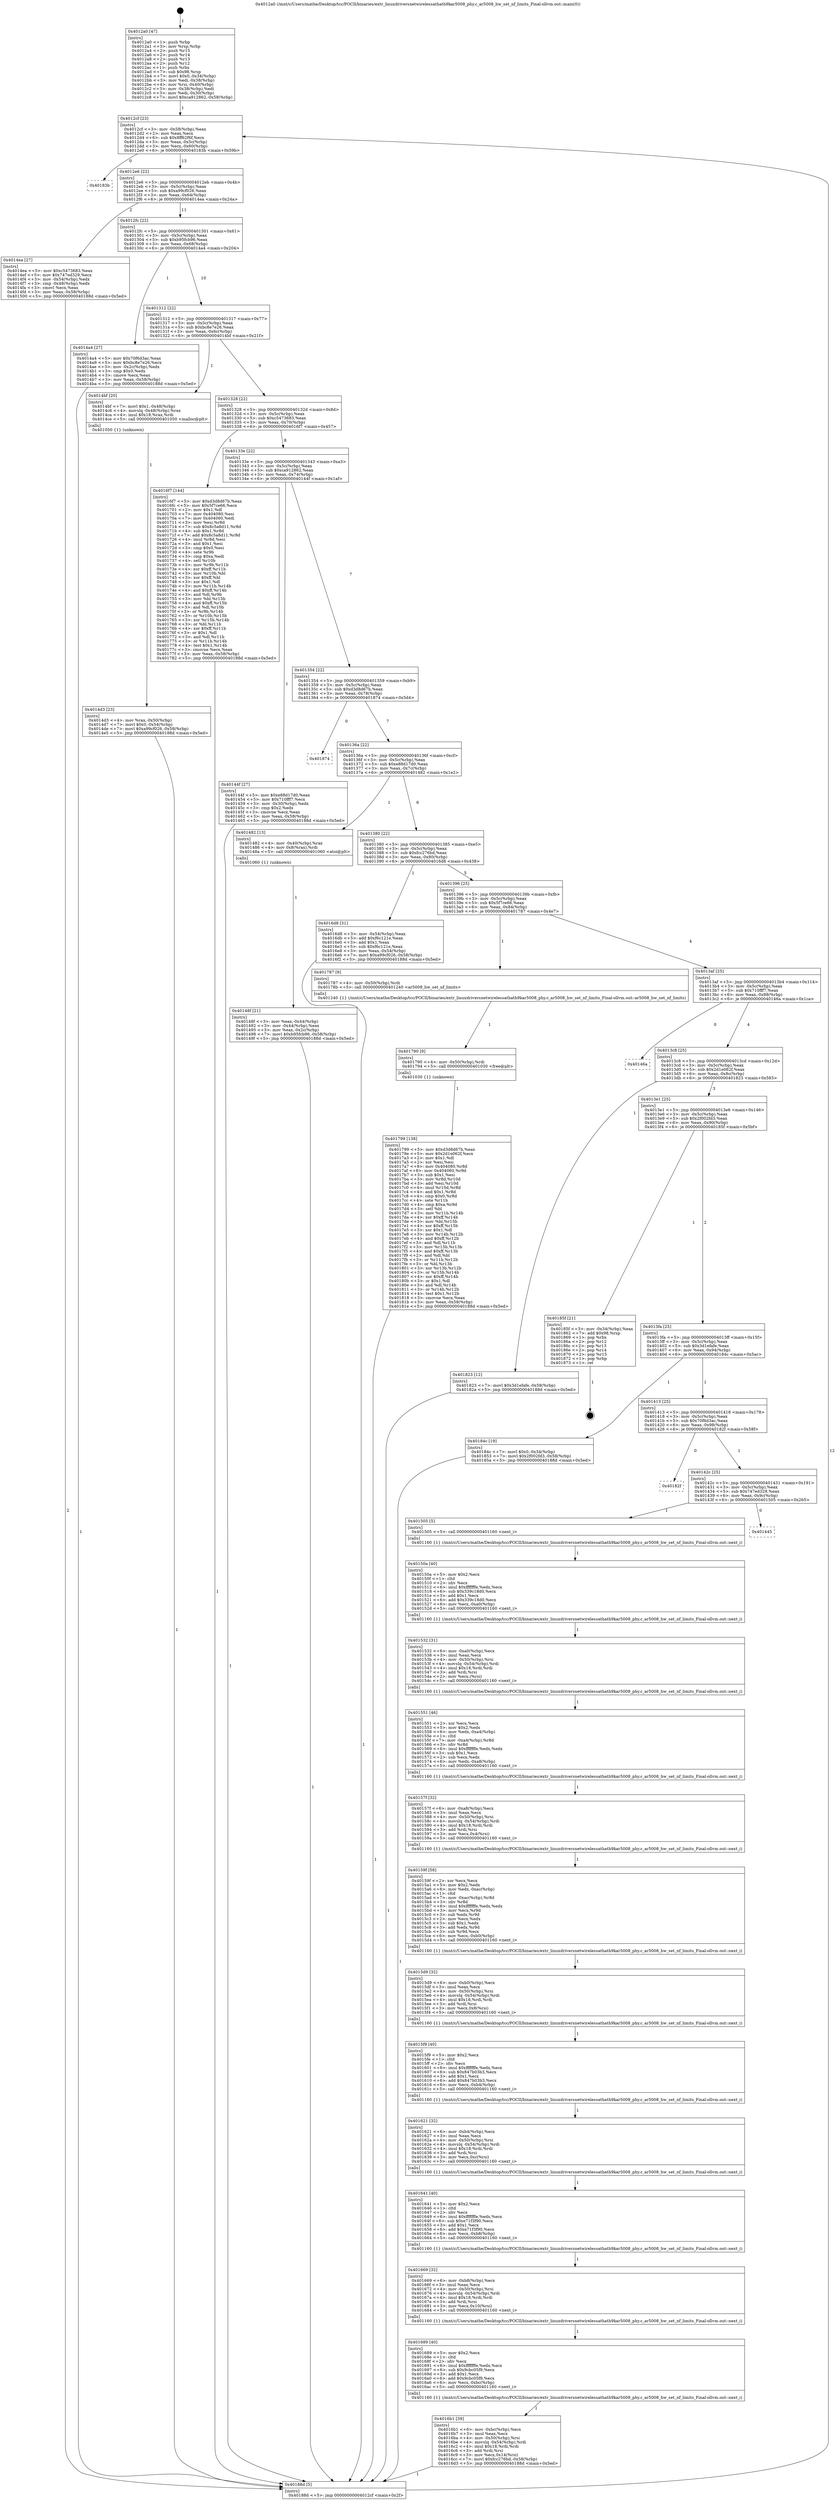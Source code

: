 digraph "0x4012a0" {
  label = "0x4012a0 (/mnt/c/Users/mathe/Desktop/tcc/POCII/binaries/extr_linuxdriversnetwirelessathath9kar5008_phy.c_ar5008_hw_set_nf_limits_Final-ollvm.out::main(0))"
  labelloc = "t"
  node[shape=record]

  Entry [label="",width=0.3,height=0.3,shape=circle,fillcolor=black,style=filled]
  "0x4012cf" [label="{
     0x4012cf [23]\l
     | [instrs]\l
     &nbsp;&nbsp;0x4012cf \<+3\>: mov -0x58(%rbp),%eax\l
     &nbsp;&nbsp;0x4012d2 \<+2\>: mov %eax,%ecx\l
     &nbsp;&nbsp;0x4012d4 \<+6\>: sub $0x8ff62f6f,%ecx\l
     &nbsp;&nbsp;0x4012da \<+3\>: mov %eax,-0x5c(%rbp)\l
     &nbsp;&nbsp;0x4012dd \<+3\>: mov %ecx,-0x60(%rbp)\l
     &nbsp;&nbsp;0x4012e0 \<+6\>: je 000000000040183b \<main+0x59b\>\l
  }"]
  "0x40183b" [label="{
     0x40183b\l
  }", style=dashed]
  "0x4012e6" [label="{
     0x4012e6 [22]\l
     | [instrs]\l
     &nbsp;&nbsp;0x4012e6 \<+5\>: jmp 00000000004012eb \<main+0x4b\>\l
     &nbsp;&nbsp;0x4012eb \<+3\>: mov -0x5c(%rbp),%eax\l
     &nbsp;&nbsp;0x4012ee \<+5\>: sub $0xa99cf026,%eax\l
     &nbsp;&nbsp;0x4012f3 \<+3\>: mov %eax,-0x64(%rbp)\l
     &nbsp;&nbsp;0x4012f6 \<+6\>: je 00000000004014ea \<main+0x24a\>\l
  }"]
  Exit [label="",width=0.3,height=0.3,shape=circle,fillcolor=black,style=filled,peripheries=2]
  "0x4014ea" [label="{
     0x4014ea [27]\l
     | [instrs]\l
     &nbsp;&nbsp;0x4014ea \<+5\>: mov $0xc5473683,%eax\l
     &nbsp;&nbsp;0x4014ef \<+5\>: mov $0x747ed329,%ecx\l
     &nbsp;&nbsp;0x4014f4 \<+3\>: mov -0x54(%rbp),%edx\l
     &nbsp;&nbsp;0x4014f7 \<+3\>: cmp -0x48(%rbp),%edx\l
     &nbsp;&nbsp;0x4014fa \<+3\>: cmovl %ecx,%eax\l
     &nbsp;&nbsp;0x4014fd \<+3\>: mov %eax,-0x58(%rbp)\l
     &nbsp;&nbsp;0x401500 \<+5\>: jmp 000000000040188d \<main+0x5ed\>\l
  }"]
  "0x4012fc" [label="{
     0x4012fc [22]\l
     | [instrs]\l
     &nbsp;&nbsp;0x4012fc \<+5\>: jmp 0000000000401301 \<main+0x61\>\l
     &nbsp;&nbsp;0x401301 \<+3\>: mov -0x5c(%rbp),%eax\l
     &nbsp;&nbsp;0x401304 \<+5\>: sub $0xb95fcb96,%eax\l
     &nbsp;&nbsp;0x401309 \<+3\>: mov %eax,-0x68(%rbp)\l
     &nbsp;&nbsp;0x40130c \<+6\>: je 00000000004014a4 \<main+0x204\>\l
  }"]
  "0x401799" [label="{
     0x401799 [138]\l
     | [instrs]\l
     &nbsp;&nbsp;0x401799 \<+5\>: mov $0xd3d8d67b,%eax\l
     &nbsp;&nbsp;0x40179e \<+5\>: mov $0x2d1e062f,%ecx\l
     &nbsp;&nbsp;0x4017a3 \<+2\>: mov $0x1,%dl\l
     &nbsp;&nbsp;0x4017a5 \<+2\>: xor %esi,%esi\l
     &nbsp;&nbsp;0x4017a7 \<+8\>: mov 0x404080,%r8d\l
     &nbsp;&nbsp;0x4017af \<+8\>: mov 0x404060,%r9d\l
     &nbsp;&nbsp;0x4017b7 \<+3\>: sub $0x1,%esi\l
     &nbsp;&nbsp;0x4017ba \<+3\>: mov %r8d,%r10d\l
     &nbsp;&nbsp;0x4017bd \<+3\>: add %esi,%r10d\l
     &nbsp;&nbsp;0x4017c0 \<+4\>: imul %r10d,%r8d\l
     &nbsp;&nbsp;0x4017c4 \<+4\>: and $0x1,%r8d\l
     &nbsp;&nbsp;0x4017c8 \<+4\>: cmp $0x0,%r8d\l
     &nbsp;&nbsp;0x4017cc \<+4\>: sete %r11b\l
     &nbsp;&nbsp;0x4017d0 \<+4\>: cmp $0xa,%r9d\l
     &nbsp;&nbsp;0x4017d4 \<+3\>: setl %bl\l
     &nbsp;&nbsp;0x4017d7 \<+3\>: mov %r11b,%r14b\l
     &nbsp;&nbsp;0x4017da \<+4\>: xor $0xff,%r14b\l
     &nbsp;&nbsp;0x4017de \<+3\>: mov %bl,%r15b\l
     &nbsp;&nbsp;0x4017e1 \<+4\>: xor $0xff,%r15b\l
     &nbsp;&nbsp;0x4017e5 \<+3\>: xor $0x1,%dl\l
     &nbsp;&nbsp;0x4017e8 \<+3\>: mov %r14b,%r12b\l
     &nbsp;&nbsp;0x4017eb \<+4\>: and $0xff,%r12b\l
     &nbsp;&nbsp;0x4017ef \<+3\>: and %dl,%r11b\l
     &nbsp;&nbsp;0x4017f2 \<+3\>: mov %r15b,%r13b\l
     &nbsp;&nbsp;0x4017f5 \<+4\>: and $0xff,%r13b\l
     &nbsp;&nbsp;0x4017f9 \<+2\>: and %dl,%bl\l
     &nbsp;&nbsp;0x4017fb \<+3\>: or %r11b,%r12b\l
     &nbsp;&nbsp;0x4017fe \<+3\>: or %bl,%r13b\l
     &nbsp;&nbsp;0x401801 \<+3\>: xor %r13b,%r12b\l
     &nbsp;&nbsp;0x401804 \<+3\>: or %r15b,%r14b\l
     &nbsp;&nbsp;0x401807 \<+4\>: xor $0xff,%r14b\l
     &nbsp;&nbsp;0x40180b \<+3\>: or $0x1,%dl\l
     &nbsp;&nbsp;0x40180e \<+3\>: and %dl,%r14b\l
     &nbsp;&nbsp;0x401811 \<+3\>: or %r14b,%r12b\l
     &nbsp;&nbsp;0x401814 \<+4\>: test $0x1,%r12b\l
     &nbsp;&nbsp;0x401818 \<+3\>: cmovne %ecx,%eax\l
     &nbsp;&nbsp;0x40181b \<+3\>: mov %eax,-0x58(%rbp)\l
     &nbsp;&nbsp;0x40181e \<+5\>: jmp 000000000040188d \<main+0x5ed\>\l
  }"]
  "0x4014a4" [label="{
     0x4014a4 [27]\l
     | [instrs]\l
     &nbsp;&nbsp;0x4014a4 \<+5\>: mov $0x70f6d3ac,%eax\l
     &nbsp;&nbsp;0x4014a9 \<+5\>: mov $0xbc8e7e26,%ecx\l
     &nbsp;&nbsp;0x4014ae \<+3\>: mov -0x2c(%rbp),%edx\l
     &nbsp;&nbsp;0x4014b1 \<+3\>: cmp $0x0,%edx\l
     &nbsp;&nbsp;0x4014b4 \<+3\>: cmove %ecx,%eax\l
     &nbsp;&nbsp;0x4014b7 \<+3\>: mov %eax,-0x58(%rbp)\l
     &nbsp;&nbsp;0x4014ba \<+5\>: jmp 000000000040188d \<main+0x5ed\>\l
  }"]
  "0x401312" [label="{
     0x401312 [22]\l
     | [instrs]\l
     &nbsp;&nbsp;0x401312 \<+5\>: jmp 0000000000401317 \<main+0x77\>\l
     &nbsp;&nbsp;0x401317 \<+3\>: mov -0x5c(%rbp),%eax\l
     &nbsp;&nbsp;0x40131a \<+5\>: sub $0xbc8e7e26,%eax\l
     &nbsp;&nbsp;0x40131f \<+3\>: mov %eax,-0x6c(%rbp)\l
     &nbsp;&nbsp;0x401322 \<+6\>: je 00000000004014bf \<main+0x21f\>\l
  }"]
  "0x401790" [label="{
     0x401790 [9]\l
     | [instrs]\l
     &nbsp;&nbsp;0x401790 \<+4\>: mov -0x50(%rbp),%rdi\l
     &nbsp;&nbsp;0x401794 \<+5\>: call 0000000000401030 \<free@plt\>\l
     | [calls]\l
     &nbsp;&nbsp;0x401030 \{1\} (unknown)\l
  }"]
  "0x4014bf" [label="{
     0x4014bf [20]\l
     | [instrs]\l
     &nbsp;&nbsp;0x4014bf \<+7\>: movl $0x1,-0x48(%rbp)\l
     &nbsp;&nbsp;0x4014c6 \<+4\>: movslq -0x48(%rbp),%rax\l
     &nbsp;&nbsp;0x4014ca \<+4\>: imul $0x18,%rax,%rdi\l
     &nbsp;&nbsp;0x4014ce \<+5\>: call 0000000000401050 \<malloc@plt\>\l
     | [calls]\l
     &nbsp;&nbsp;0x401050 \{1\} (unknown)\l
  }"]
  "0x401328" [label="{
     0x401328 [22]\l
     | [instrs]\l
     &nbsp;&nbsp;0x401328 \<+5\>: jmp 000000000040132d \<main+0x8d\>\l
     &nbsp;&nbsp;0x40132d \<+3\>: mov -0x5c(%rbp),%eax\l
     &nbsp;&nbsp;0x401330 \<+5\>: sub $0xc5473683,%eax\l
     &nbsp;&nbsp;0x401335 \<+3\>: mov %eax,-0x70(%rbp)\l
     &nbsp;&nbsp;0x401338 \<+6\>: je 00000000004016f7 \<main+0x457\>\l
  }"]
  "0x4016b1" [label="{
     0x4016b1 [39]\l
     | [instrs]\l
     &nbsp;&nbsp;0x4016b1 \<+6\>: mov -0xbc(%rbp),%ecx\l
     &nbsp;&nbsp;0x4016b7 \<+3\>: imul %eax,%ecx\l
     &nbsp;&nbsp;0x4016ba \<+4\>: mov -0x50(%rbp),%rsi\l
     &nbsp;&nbsp;0x4016be \<+4\>: movslq -0x54(%rbp),%rdi\l
     &nbsp;&nbsp;0x4016c2 \<+4\>: imul $0x18,%rdi,%rdi\l
     &nbsp;&nbsp;0x4016c6 \<+3\>: add %rdi,%rsi\l
     &nbsp;&nbsp;0x4016c9 \<+3\>: mov %ecx,0x14(%rsi)\l
     &nbsp;&nbsp;0x4016cc \<+7\>: movl $0xfcc276bd,-0x58(%rbp)\l
     &nbsp;&nbsp;0x4016d3 \<+5\>: jmp 000000000040188d \<main+0x5ed\>\l
  }"]
  "0x4016f7" [label="{
     0x4016f7 [144]\l
     | [instrs]\l
     &nbsp;&nbsp;0x4016f7 \<+5\>: mov $0xd3d8d67b,%eax\l
     &nbsp;&nbsp;0x4016fc \<+5\>: mov $0x5f7ce66,%ecx\l
     &nbsp;&nbsp;0x401701 \<+2\>: mov $0x1,%dl\l
     &nbsp;&nbsp;0x401703 \<+7\>: mov 0x404080,%esi\l
     &nbsp;&nbsp;0x40170a \<+7\>: mov 0x404060,%edi\l
     &nbsp;&nbsp;0x401711 \<+3\>: mov %esi,%r8d\l
     &nbsp;&nbsp;0x401714 \<+7\>: sub $0x8c5a8d11,%r8d\l
     &nbsp;&nbsp;0x40171b \<+4\>: sub $0x1,%r8d\l
     &nbsp;&nbsp;0x40171f \<+7\>: add $0x8c5a8d11,%r8d\l
     &nbsp;&nbsp;0x401726 \<+4\>: imul %r8d,%esi\l
     &nbsp;&nbsp;0x40172a \<+3\>: and $0x1,%esi\l
     &nbsp;&nbsp;0x40172d \<+3\>: cmp $0x0,%esi\l
     &nbsp;&nbsp;0x401730 \<+4\>: sete %r9b\l
     &nbsp;&nbsp;0x401734 \<+3\>: cmp $0xa,%edi\l
     &nbsp;&nbsp;0x401737 \<+4\>: setl %r10b\l
     &nbsp;&nbsp;0x40173b \<+3\>: mov %r9b,%r11b\l
     &nbsp;&nbsp;0x40173e \<+4\>: xor $0xff,%r11b\l
     &nbsp;&nbsp;0x401742 \<+3\>: mov %r10b,%bl\l
     &nbsp;&nbsp;0x401745 \<+3\>: xor $0xff,%bl\l
     &nbsp;&nbsp;0x401748 \<+3\>: xor $0x1,%dl\l
     &nbsp;&nbsp;0x40174b \<+3\>: mov %r11b,%r14b\l
     &nbsp;&nbsp;0x40174e \<+4\>: and $0xff,%r14b\l
     &nbsp;&nbsp;0x401752 \<+3\>: and %dl,%r9b\l
     &nbsp;&nbsp;0x401755 \<+3\>: mov %bl,%r15b\l
     &nbsp;&nbsp;0x401758 \<+4\>: and $0xff,%r15b\l
     &nbsp;&nbsp;0x40175c \<+3\>: and %dl,%r10b\l
     &nbsp;&nbsp;0x40175f \<+3\>: or %r9b,%r14b\l
     &nbsp;&nbsp;0x401762 \<+3\>: or %r10b,%r15b\l
     &nbsp;&nbsp;0x401765 \<+3\>: xor %r15b,%r14b\l
     &nbsp;&nbsp;0x401768 \<+3\>: or %bl,%r11b\l
     &nbsp;&nbsp;0x40176b \<+4\>: xor $0xff,%r11b\l
     &nbsp;&nbsp;0x40176f \<+3\>: or $0x1,%dl\l
     &nbsp;&nbsp;0x401772 \<+3\>: and %dl,%r11b\l
     &nbsp;&nbsp;0x401775 \<+3\>: or %r11b,%r14b\l
     &nbsp;&nbsp;0x401778 \<+4\>: test $0x1,%r14b\l
     &nbsp;&nbsp;0x40177c \<+3\>: cmovne %ecx,%eax\l
     &nbsp;&nbsp;0x40177f \<+3\>: mov %eax,-0x58(%rbp)\l
     &nbsp;&nbsp;0x401782 \<+5\>: jmp 000000000040188d \<main+0x5ed\>\l
  }"]
  "0x40133e" [label="{
     0x40133e [22]\l
     | [instrs]\l
     &nbsp;&nbsp;0x40133e \<+5\>: jmp 0000000000401343 \<main+0xa3\>\l
     &nbsp;&nbsp;0x401343 \<+3\>: mov -0x5c(%rbp),%eax\l
     &nbsp;&nbsp;0x401346 \<+5\>: sub $0xca912862,%eax\l
     &nbsp;&nbsp;0x40134b \<+3\>: mov %eax,-0x74(%rbp)\l
     &nbsp;&nbsp;0x40134e \<+6\>: je 000000000040144f \<main+0x1af\>\l
  }"]
  "0x401689" [label="{
     0x401689 [40]\l
     | [instrs]\l
     &nbsp;&nbsp;0x401689 \<+5\>: mov $0x2,%ecx\l
     &nbsp;&nbsp;0x40168e \<+1\>: cltd\l
     &nbsp;&nbsp;0x40168f \<+2\>: idiv %ecx\l
     &nbsp;&nbsp;0x401691 \<+6\>: imul $0xfffffffe,%edx,%ecx\l
     &nbsp;&nbsp;0x401697 \<+6\>: sub $0x9cbc05f9,%ecx\l
     &nbsp;&nbsp;0x40169d \<+3\>: add $0x1,%ecx\l
     &nbsp;&nbsp;0x4016a0 \<+6\>: add $0x9cbc05f9,%ecx\l
     &nbsp;&nbsp;0x4016a6 \<+6\>: mov %ecx,-0xbc(%rbp)\l
     &nbsp;&nbsp;0x4016ac \<+5\>: call 0000000000401160 \<next_i\>\l
     | [calls]\l
     &nbsp;&nbsp;0x401160 \{1\} (/mnt/c/Users/mathe/Desktop/tcc/POCII/binaries/extr_linuxdriversnetwirelessathath9kar5008_phy.c_ar5008_hw_set_nf_limits_Final-ollvm.out::next_i)\l
  }"]
  "0x40144f" [label="{
     0x40144f [27]\l
     | [instrs]\l
     &nbsp;&nbsp;0x40144f \<+5\>: mov $0xe88d17d0,%eax\l
     &nbsp;&nbsp;0x401454 \<+5\>: mov $0x710fff7,%ecx\l
     &nbsp;&nbsp;0x401459 \<+3\>: mov -0x30(%rbp),%edx\l
     &nbsp;&nbsp;0x40145c \<+3\>: cmp $0x2,%edx\l
     &nbsp;&nbsp;0x40145f \<+3\>: cmovne %ecx,%eax\l
     &nbsp;&nbsp;0x401462 \<+3\>: mov %eax,-0x58(%rbp)\l
     &nbsp;&nbsp;0x401465 \<+5\>: jmp 000000000040188d \<main+0x5ed\>\l
  }"]
  "0x401354" [label="{
     0x401354 [22]\l
     | [instrs]\l
     &nbsp;&nbsp;0x401354 \<+5\>: jmp 0000000000401359 \<main+0xb9\>\l
     &nbsp;&nbsp;0x401359 \<+3\>: mov -0x5c(%rbp),%eax\l
     &nbsp;&nbsp;0x40135c \<+5\>: sub $0xd3d8d67b,%eax\l
     &nbsp;&nbsp;0x401361 \<+3\>: mov %eax,-0x78(%rbp)\l
     &nbsp;&nbsp;0x401364 \<+6\>: je 0000000000401874 \<main+0x5d4\>\l
  }"]
  "0x40188d" [label="{
     0x40188d [5]\l
     | [instrs]\l
     &nbsp;&nbsp;0x40188d \<+5\>: jmp 00000000004012cf \<main+0x2f\>\l
  }"]
  "0x4012a0" [label="{
     0x4012a0 [47]\l
     | [instrs]\l
     &nbsp;&nbsp;0x4012a0 \<+1\>: push %rbp\l
     &nbsp;&nbsp;0x4012a1 \<+3\>: mov %rsp,%rbp\l
     &nbsp;&nbsp;0x4012a4 \<+2\>: push %r15\l
     &nbsp;&nbsp;0x4012a6 \<+2\>: push %r14\l
     &nbsp;&nbsp;0x4012a8 \<+2\>: push %r13\l
     &nbsp;&nbsp;0x4012aa \<+2\>: push %r12\l
     &nbsp;&nbsp;0x4012ac \<+1\>: push %rbx\l
     &nbsp;&nbsp;0x4012ad \<+7\>: sub $0x98,%rsp\l
     &nbsp;&nbsp;0x4012b4 \<+7\>: movl $0x0,-0x34(%rbp)\l
     &nbsp;&nbsp;0x4012bb \<+3\>: mov %edi,-0x38(%rbp)\l
     &nbsp;&nbsp;0x4012be \<+4\>: mov %rsi,-0x40(%rbp)\l
     &nbsp;&nbsp;0x4012c2 \<+3\>: mov -0x38(%rbp),%edi\l
     &nbsp;&nbsp;0x4012c5 \<+3\>: mov %edi,-0x30(%rbp)\l
     &nbsp;&nbsp;0x4012c8 \<+7\>: movl $0xca912862,-0x58(%rbp)\l
  }"]
  "0x401669" [label="{
     0x401669 [32]\l
     | [instrs]\l
     &nbsp;&nbsp;0x401669 \<+6\>: mov -0xb8(%rbp),%ecx\l
     &nbsp;&nbsp;0x40166f \<+3\>: imul %eax,%ecx\l
     &nbsp;&nbsp;0x401672 \<+4\>: mov -0x50(%rbp),%rsi\l
     &nbsp;&nbsp;0x401676 \<+4\>: movslq -0x54(%rbp),%rdi\l
     &nbsp;&nbsp;0x40167a \<+4\>: imul $0x18,%rdi,%rdi\l
     &nbsp;&nbsp;0x40167e \<+3\>: add %rdi,%rsi\l
     &nbsp;&nbsp;0x401681 \<+3\>: mov %ecx,0x10(%rsi)\l
     &nbsp;&nbsp;0x401684 \<+5\>: call 0000000000401160 \<next_i\>\l
     | [calls]\l
     &nbsp;&nbsp;0x401160 \{1\} (/mnt/c/Users/mathe/Desktop/tcc/POCII/binaries/extr_linuxdriversnetwirelessathath9kar5008_phy.c_ar5008_hw_set_nf_limits_Final-ollvm.out::next_i)\l
  }"]
  "0x401874" [label="{
     0x401874\l
  }", style=dashed]
  "0x40136a" [label="{
     0x40136a [22]\l
     | [instrs]\l
     &nbsp;&nbsp;0x40136a \<+5\>: jmp 000000000040136f \<main+0xcf\>\l
     &nbsp;&nbsp;0x40136f \<+3\>: mov -0x5c(%rbp),%eax\l
     &nbsp;&nbsp;0x401372 \<+5\>: sub $0xe88d17d0,%eax\l
     &nbsp;&nbsp;0x401377 \<+3\>: mov %eax,-0x7c(%rbp)\l
     &nbsp;&nbsp;0x40137a \<+6\>: je 0000000000401482 \<main+0x1e2\>\l
  }"]
  "0x401641" [label="{
     0x401641 [40]\l
     | [instrs]\l
     &nbsp;&nbsp;0x401641 \<+5\>: mov $0x2,%ecx\l
     &nbsp;&nbsp;0x401646 \<+1\>: cltd\l
     &nbsp;&nbsp;0x401647 \<+2\>: idiv %ecx\l
     &nbsp;&nbsp;0x401649 \<+6\>: imul $0xfffffffe,%edx,%ecx\l
     &nbsp;&nbsp;0x40164f \<+6\>: sub $0xe71f3f90,%ecx\l
     &nbsp;&nbsp;0x401655 \<+3\>: add $0x1,%ecx\l
     &nbsp;&nbsp;0x401658 \<+6\>: add $0xe71f3f90,%ecx\l
     &nbsp;&nbsp;0x40165e \<+6\>: mov %ecx,-0xb8(%rbp)\l
     &nbsp;&nbsp;0x401664 \<+5\>: call 0000000000401160 \<next_i\>\l
     | [calls]\l
     &nbsp;&nbsp;0x401160 \{1\} (/mnt/c/Users/mathe/Desktop/tcc/POCII/binaries/extr_linuxdriversnetwirelessathath9kar5008_phy.c_ar5008_hw_set_nf_limits_Final-ollvm.out::next_i)\l
  }"]
  "0x401482" [label="{
     0x401482 [13]\l
     | [instrs]\l
     &nbsp;&nbsp;0x401482 \<+4\>: mov -0x40(%rbp),%rax\l
     &nbsp;&nbsp;0x401486 \<+4\>: mov 0x8(%rax),%rdi\l
     &nbsp;&nbsp;0x40148a \<+5\>: call 0000000000401060 \<atoi@plt\>\l
     | [calls]\l
     &nbsp;&nbsp;0x401060 \{1\} (unknown)\l
  }"]
  "0x401380" [label="{
     0x401380 [22]\l
     | [instrs]\l
     &nbsp;&nbsp;0x401380 \<+5\>: jmp 0000000000401385 \<main+0xe5\>\l
     &nbsp;&nbsp;0x401385 \<+3\>: mov -0x5c(%rbp),%eax\l
     &nbsp;&nbsp;0x401388 \<+5\>: sub $0xfcc276bd,%eax\l
     &nbsp;&nbsp;0x40138d \<+3\>: mov %eax,-0x80(%rbp)\l
     &nbsp;&nbsp;0x401390 \<+6\>: je 00000000004016d8 \<main+0x438\>\l
  }"]
  "0x40148f" [label="{
     0x40148f [21]\l
     | [instrs]\l
     &nbsp;&nbsp;0x40148f \<+3\>: mov %eax,-0x44(%rbp)\l
     &nbsp;&nbsp;0x401492 \<+3\>: mov -0x44(%rbp),%eax\l
     &nbsp;&nbsp;0x401495 \<+3\>: mov %eax,-0x2c(%rbp)\l
     &nbsp;&nbsp;0x401498 \<+7\>: movl $0xb95fcb96,-0x58(%rbp)\l
     &nbsp;&nbsp;0x40149f \<+5\>: jmp 000000000040188d \<main+0x5ed\>\l
  }"]
  "0x4014d3" [label="{
     0x4014d3 [23]\l
     | [instrs]\l
     &nbsp;&nbsp;0x4014d3 \<+4\>: mov %rax,-0x50(%rbp)\l
     &nbsp;&nbsp;0x4014d7 \<+7\>: movl $0x0,-0x54(%rbp)\l
     &nbsp;&nbsp;0x4014de \<+7\>: movl $0xa99cf026,-0x58(%rbp)\l
     &nbsp;&nbsp;0x4014e5 \<+5\>: jmp 000000000040188d \<main+0x5ed\>\l
  }"]
  "0x401621" [label="{
     0x401621 [32]\l
     | [instrs]\l
     &nbsp;&nbsp;0x401621 \<+6\>: mov -0xb4(%rbp),%ecx\l
     &nbsp;&nbsp;0x401627 \<+3\>: imul %eax,%ecx\l
     &nbsp;&nbsp;0x40162a \<+4\>: mov -0x50(%rbp),%rsi\l
     &nbsp;&nbsp;0x40162e \<+4\>: movslq -0x54(%rbp),%rdi\l
     &nbsp;&nbsp;0x401632 \<+4\>: imul $0x18,%rdi,%rdi\l
     &nbsp;&nbsp;0x401636 \<+3\>: add %rdi,%rsi\l
     &nbsp;&nbsp;0x401639 \<+3\>: mov %ecx,0xc(%rsi)\l
     &nbsp;&nbsp;0x40163c \<+5\>: call 0000000000401160 \<next_i\>\l
     | [calls]\l
     &nbsp;&nbsp;0x401160 \{1\} (/mnt/c/Users/mathe/Desktop/tcc/POCII/binaries/extr_linuxdriversnetwirelessathath9kar5008_phy.c_ar5008_hw_set_nf_limits_Final-ollvm.out::next_i)\l
  }"]
  "0x4016d8" [label="{
     0x4016d8 [31]\l
     | [instrs]\l
     &nbsp;&nbsp;0x4016d8 \<+3\>: mov -0x54(%rbp),%eax\l
     &nbsp;&nbsp;0x4016db \<+5\>: add $0xf6c121e,%eax\l
     &nbsp;&nbsp;0x4016e0 \<+3\>: add $0x1,%eax\l
     &nbsp;&nbsp;0x4016e3 \<+5\>: sub $0xf6c121e,%eax\l
     &nbsp;&nbsp;0x4016e8 \<+3\>: mov %eax,-0x54(%rbp)\l
     &nbsp;&nbsp;0x4016eb \<+7\>: movl $0xa99cf026,-0x58(%rbp)\l
     &nbsp;&nbsp;0x4016f2 \<+5\>: jmp 000000000040188d \<main+0x5ed\>\l
  }"]
  "0x401396" [label="{
     0x401396 [25]\l
     | [instrs]\l
     &nbsp;&nbsp;0x401396 \<+5\>: jmp 000000000040139b \<main+0xfb\>\l
     &nbsp;&nbsp;0x40139b \<+3\>: mov -0x5c(%rbp),%eax\l
     &nbsp;&nbsp;0x40139e \<+5\>: sub $0x5f7ce66,%eax\l
     &nbsp;&nbsp;0x4013a3 \<+6\>: mov %eax,-0x84(%rbp)\l
     &nbsp;&nbsp;0x4013a9 \<+6\>: je 0000000000401787 \<main+0x4e7\>\l
  }"]
  "0x4015f9" [label="{
     0x4015f9 [40]\l
     | [instrs]\l
     &nbsp;&nbsp;0x4015f9 \<+5\>: mov $0x2,%ecx\l
     &nbsp;&nbsp;0x4015fe \<+1\>: cltd\l
     &nbsp;&nbsp;0x4015ff \<+2\>: idiv %ecx\l
     &nbsp;&nbsp;0x401601 \<+6\>: imul $0xfffffffe,%edx,%ecx\l
     &nbsp;&nbsp;0x401607 \<+6\>: sub $0x847b03b3,%ecx\l
     &nbsp;&nbsp;0x40160d \<+3\>: add $0x1,%ecx\l
     &nbsp;&nbsp;0x401610 \<+6\>: add $0x847b03b3,%ecx\l
     &nbsp;&nbsp;0x401616 \<+6\>: mov %ecx,-0xb4(%rbp)\l
     &nbsp;&nbsp;0x40161c \<+5\>: call 0000000000401160 \<next_i\>\l
     | [calls]\l
     &nbsp;&nbsp;0x401160 \{1\} (/mnt/c/Users/mathe/Desktop/tcc/POCII/binaries/extr_linuxdriversnetwirelessathath9kar5008_phy.c_ar5008_hw_set_nf_limits_Final-ollvm.out::next_i)\l
  }"]
  "0x401787" [label="{
     0x401787 [9]\l
     | [instrs]\l
     &nbsp;&nbsp;0x401787 \<+4\>: mov -0x50(%rbp),%rdi\l
     &nbsp;&nbsp;0x40178b \<+5\>: call 0000000000401240 \<ar5008_hw_set_nf_limits\>\l
     | [calls]\l
     &nbsp;&nbsp;0x401240 \{1\} (/mnt/c/Users/mathe/Desktop/tcc/POCII/binaries/extr_linuxdriversnetwirelessathath9kar5008_phy.c_ar5008_hw_set_nf_limits_Final-ollvm.out::ar5008_hw_set_nf_limits)\l
  }"]
  "0x4013af" [label="{
     0x4013af [25]\l
     | [instrs]\l
     &nbsp;&nbsp;0x4013af \<+5\>: jmp 00000000004013b4 \<main+0x114\>\l
     &nbsp;&nbsp;0x4013b4 \<+3\>: mov -0x5c(%rbp),%eax\l
     &nbsp;&nbsp;0x4013b7 \<+5\>: sub $0x710fff7,%eax\l
     &nbsp;&nbsp;0x4013bc \<+6\>: mov %eax,-0x88(%rbp)\l
     &nbsp;&nbsp;0x4013c2 \<+6\>: je 000000000040146a \<main+0x1ca\>\l
  }"]
  "0x4015d9" [label="{
     0x4015d9 [32]\l
     | [instrs]\l
     &nbsp;&nbsp;0x4015d9 \<+6\>: mov -0xb0(%rbp),%ecx\l
     &nbsp;&nbsp;0x4015df \<+3\>: imul %eax,%ecx\l
     &nbsp;&nbsp;0x4015e2 \<+4\>: mov -0x50(%rbp),%rsi\l
     &nbsp;&nbsp;0x4015e6 \<+4\>: movslq -0x54(%rbp),%rdi\l
     &nbsp;&nbsp;0x4015ea \<+4\>: imul $0x18,%rdi,%rdi\l
     &nbsp;&nbsp;0x4015ee \<+3\>: add %rdi,%rsi\l
     &nbsp;&nbsp;0x4015f1 \<+3\>: mov %ecx,0x8(%rsi)\l
     &nbsp;&nbsp;0x4015f4 \<+5\>: call 0000000000401160 \<next_i\>\l
     | [calls]\l
     &nbsp;&nbsp;0x401160 \{1\} (/mnt/c/Users/mathe/Desktop/tcc/POCII/binaries/extr_linuxdriversnetwirelessathath9kar5008_phy.c_ar5008_hw_set_nf_limits_Final-ollvm.out::next_i)\l
  }"]
  "0x40146a" [label="{
     0x40146a\l
  }", style=dashed]
  "0x4013c8" [label="{
     0x4013c8 [25]\l
     | [instrs]\l
     &nbsp;&nbsp;0x4013c8 \<+5\>: jmp 00000000004013cd \<main+0x12d\>\l
     &nbsp;&nbsp;0x4013cd \<+3\>: mov -0x5c(%rbp),%eax\l
     &nbsp;&nbsp;0x4013d0 \<+5\>: sub $0x2d1e062f,%eax\l
     &nbsp;&nbsp;0x4013d5 \<+6\>: mov %eax,-0x8c(%rbp)\l
     &nbsp;&nbsp;0x4013db \<+6\>: je 0000000000401823 \<main+0x583\>\l
  }"]
  "0x40159f" [label="{
     0x40159f [58]\l
     | [instrs]\l
     &nbsp;&nbsp;0x40159f \<+2\>: xor %ecx,%ecx\l
     &nbsp;&nbsp;0x4015a1 \<+5\>: mov $0x2,%edx\l
     &nbsp;&nbsp;0x4015a6 \<+6\>: mov %edx,-0xac(%rbp)\l
     &nbsp;&nbsp;0x4015ac \<+1\>: cltd\l
     &nbsp;&nbsp;0x4015ad \<+7\>: mov -0xac(%rbp),%r8d\l
     &nbsp;&nbsp;0x4015b4 \<+3\>: idiv %r8d\l
     &nbsp;&nbsp;0x4015b7 \<+6\>: imul $0xfffffffe,%edx,%edx\l
     &nbsp;&nbsp;0x4015bd \<+3\>: mov %ecx,%r9d\l
     &nbsp;&nbsp;0x4015c0 \<+3\>: sub %edx,%r9d\l
     &nbsp;&nbsp;0x4015c3 \<+2\>: mov %ecx,%edx\l
     &nbsp;&nbsp;0x4015c5 \<+3\>: sub $0x1,%edx\l
     &nbsp;&nbsp;0x4015c8 \<+3\>: add %edx,%r9d\l
     &nbsp;&nbsp;0x4015cb \<+3\>: sub %r9d,%ecx\l
     &nbsp;&nbsp;0x4015ce \<+6\>: mov %ecx,-0xb0(%rbp)\l
     &nbsp;&nbsp;0x4015d4 \<+5\>: call 0000000000401160 \<next_i\>\l
     | [calls]\l
     &nbsp;&nbsp;0x401160 \{1\} (/mnt/c/Users/mathe/Desktop/tcc/POCII/binaries/extr_linuxdriversnetwirelessathath9kar5008_phy.c_ar5008_hw_set_nf_limits_Final-ollvm.out::next_i)\l
  }"]
  "0x401823" [label="{
     0x401823 [12]\l
     | [instrs]\l
     &nbsp;&nbsp;0x401823 \<+7\>: movl $0x3d1efafe,-0x58(%rbp)\l
     &nbsp;&nbsp;0x40182a \<+5\>: jmp 000000000040188d \<main+0x5ed\>\l
  }"]
  "0x4013e1" [label="{
     0x4013e1 [25]\l
     | [instrs]\l
     &nbsp;&nbsp;0x4013e1 \<+5\>: jmp 00000000004013e6 \<main+0x146\>\l
     &nbsp;&nbsp;0x4013e6 \<+3\>: mov -0x5c(%rbp),%eax\l
     &nbsp;&nbsp;0x4013e9 \<+5\>: sub $0x2f002fd3,%eax\l
     &nbsp;&nbsp;0x4013ee \<+6\>: mov %eax,-0x90(%rbp)\l
     &nbsp;&nbsp;0x4013f4 \<+6\>: je 000000000040185f \<main+0x5bf\>\l
  }"]
  "0x40157f" [label="{
     0x40157f [32]\l
     | [instrs]\l
     &nbsp;&nbsp;0x40157f \<+6\>: mov -0xa8(%rbp),%ecx\l
     &nbsp;&nbsp;0x401585 \<+3\>: imul %eax,%ecx\l
     &nbsp;&nbsp;0x401588 \<+4\>: mov -0x50(%rbp),%rsi\l
     &nbsp;&nbsp;0x40158c \<+4\>: movslq -0x54(%rbp),%rdi\l
     &nbsp;&nbsp;0x401590 \<+4\>: imul $0x18,%rdi,%rdi\l
     &nbsp;&nbsp;0x401594 \<+3\>: add %rdi,%rsi\l
     &nbsp;&nbsp;0x401597 \<+3\>: mov %ecx,0x4(%rsi)\l
     &nbsp;&nbsp;0x40159a \<+5\>: call 0000000000401160 \<next_i\>\l
     | [calls]\l
     &nbsp;&nbsp;0x401160 \{1\} (/mnt/c/Users/mathe/Desktop/tcc/POCII/binaries/extr_linuxdriversnetwirelessathath9kar5008_phy.c_ar5008_hw_set_nf_limits_Final-ollvm.out::next_i)\l
  }"]
  "0x40185f" [label="{
     0x40185f [21]\l
     | [instrs]\l
     &nbsp;&nbsp;0x40185f \<+3\>: mov -0x34(%rbp),%eax\l
     &nbsp;&nbsp;0x401862 \<+7\>: add $0x98,%rsp\l
     &nbsp;&nbsp;0x401869 \<+1\>: pop %rbx\l
     &nbsp;&nbsp;0x40186a \<+2\>: pop %r12\l
     &nbsp;&nbsp;0x40186c \<+2\>: pop %r13\l
     &nbsp;&nbsp;0x40186e \<+2\>: pop %r14\l
     &nbsp;&nbsp;0x401870 \<+2\>: pop %r15\l
     &nbsp;&nbsp;0x401872 \<+1\>: pop %rbp\l
     &nbsp;&nbsp;0x401873 \<+1\>: ret\l
  }"]
  "0x4013fa" [label="{
     0x4013fa [25]\l
     | [instrs]\l
     &nbsp;&nbsp;0x4013fa \<+5\>: jmp 00000000004013ff \<main+0x15f\>\l
     &nbsp;&nbsp;0x4013ff \<+3\>: mov -0x5c(%rbp),%eax\l
     &nbsp;&nbsp;0x401402 \<+5\>: sub $0x3d1efafe,%eax\l
     &nbsp;&nbsp;0x401407 \<+6\>: mov %eax,-0x94(%rbp)\l
     &nbsp;&nbsp;0x40140d \<+6\>: je 000000000040184c \<main+0x5ac\>\l
  }"]
  "0x401551" [label="{
     0x401551 [46]\l
     | [instrs]\l
     &nbsp;&nbsp;0x401551 \<+2\>: xor %ecx,%ecx\l
     &nbsp;&nbsp;0x401553 \<+5\>: mov $0x2,%edx\l
     &nbsp;&nbsp;0x401558 \<+6\>: mov %edx,-0xa4(%rbp)\l
     &nbsp;&nbsp;0x40155e \<+1\>: cltd\l
     &nbsp;&nbsp;0x40155f \<+7\>: mov -0xa4(%rbp),%r8d\l
     &nbsp;&nbsp;0x401566 \<+3\>: idiv %r8d\l
     &nbsp;&nbsp;0x401569 \<+6\>: imul $0xfffffffe,%edx,%edx\l
     &nbsp;&nbsp;0x40156f \<+3\>: sub $0x1,%ecx\l
     &nbsp;&nbsp;0x401572 \<+2\>: sub %ecx,%edx\l
     &nbsp;&nbsp;0x401574 \<+6\>: mov %edx,-0xa8(%rbp)\l
     &nbsp;&nbsp;0x40157a \<+5\>: call 0000000000401160 \<next_i\>\l
     | [calls]\l
     &nbsp;&nbsp;0x401160 \{1\} (/mnt/c/Users/mathe/Desktop/tcc/POCII/binaries/extr_linuxdriversnetwirelessathath9kar5008_phy.c_ar5008_hw_set_nf_limits_Final-ollvm.out::next_i)\l
  }"]
  "0x40184c" [label="{
     0x40184c [19]\l
     | [instrs]\l
     &nbsp;&nbsp;0x40184c \<+7\>: movl $0x0,-0x34(%rbp)\l
     &nbsp;&nbsp;0x401853 \<+7\>: movl $0x2f002fd3,-0x58(%rbp)\l
     &nbsp;&nbsp;0x40185a \<+5\>: jmp 000000000040188d \<main+0x5ed\>\l
  }"]
  "0x401413" [label="{
     0x401413 [25]\l
     | [instrs]\l
     &nbsp;&nbsp;0x401413 \<+5\>: jmp 0000000000401418 \<main+0x178\>\l
     &nbsp;&nbsp;0x401418 \<+3\>: mov -0x5c(%rbp),%eax\l
     &nbsp;&nbsp;0x40141b \<+5\>: sub $0x70f6d3ac,%eax\l
     &nbsp;&nbsp;0x401420 \<+6\>: mov %eax,-0x98(%rbp)\l
     &nbsp;&nbsp;0x401426 \<+6\>: je 000000000040182f \<main+0x58f\>\l
  }"]
  "0x401532" [label="{
     0x401532 [31]\l
     | [instrs]\l
     &nbsp;&nbsp;0x401532 \<+6\>: mov -0xa0(%rbp),%ecx\l
     &nbsp;&nbsp;0x401538 \<+3\>: imul %eax,%ecx\l
     &nbsp;&nbsp;0x40153b \<+4\>: mov -0x50(%rbp),%rsi\l
     &nbsp;&nbsp;0x40153f \<+4\>: movslq -0x54(%rbp),%rdi\l
     &nbsp;&nbsp;0x401543 \<+4\>: imul $0x18,%rdi,%rdi\l
     &nbsp;&nbsp;0x401547 \<+3\>: add %rdi,%rsi\l
     &nbsp;&nbsp;0x40154a \<+2\>: mov %ecx,(%rsi)\l
     &nbsp;&nbsp;0x40154c \<+5\>: call 0000000000401160 \<next_i\>\l
     | [calls]\l
     &nbsp;&nbsp;0x401160 \{1\} (/mnt/c/Users/mathe/Desktop/tcc/POCII/binaries/extr_linuxdriversnetwirelessathath9kar5008_phy.c_ar5008_hw_set_nf_limits_Final-ollvm.out::next_i)\l
  }"]
  "0x40182f" [label="{
     0x40182f\l
  }", style=dashed]
  "0x40142c" [label="{
     0x40142c [25]\l
     | [instrs]\l
     &nbsp;&nbsp;0x40142c \<+5\>: jmp 0000000000401431 \<main+0x191\>\l
     &nbsp;&nbsp;0x401431 \<+3\>: mov -0x5c(%rbp),%eax\l
     &nbsp;&nbsp;0x401434 \<+5\>: sub $0x747ed329,%eax\l
     &nbsp;&nbsp;0x401439 \<+6\>: mov %eax,-0x9c(%rbp)\l
     &nbsp;&nbsp;0x40143f \<+6\>: je 0000000000401505 \<main+0x265\>\l
  }"]
  "0x40150a" [label="{
     0x40150a [40]\l
     | [instrs]\l
     &nbsp;&nbsp;0x40150a \<+5\>: mov $0x2,%ecx\l
     &nbsp;&nbsp;0x40150f \<+1\>: cltd\l
     &nbsp;&nbsp;0x401510 \<+2\>: idiv %ecx\l
     &nbsp;&nbsp;0x401512 \<+6\>: imul $0xfffffffe,%edx,%ecx\l
     &nbsp;&nbsp;0x401518 \<+6\>: sub $0x339c18d0,%ecx\l
     &nbsp;&nbsp;0x40151e \<+3\>: add $0x1,%ecx\l
     &nbsp;&nbsp;0x401521 \<+6\>: add $0x339c18d0,%ecx\l
     &nbsp;&nbsp;0x401527 \<+6\>: mov %ecx,-0xa0(%rbp)\l
     &nbsp;&nbsp;0x40152d \<+5\>: call 0000000000401160 \<next_i\>\l
     | [calls]\l
     &nbsp;&nbsp;0x401160 \{1\} (/mnt/c/Users/mathe/Desktop/tcc/POCII/binaries/extr_linuxdriversnetwirelessathath9kar5008_phy.c_ar5008_hw_set_nf_limits_Final-ollvm.out::next_i)\l
  }"]
  "0x401505" [label="{
     0x401505 [5]\l
     | [instrs]\l
     &nbsp;&nbsp;0x401505 \<+5\>: call 0000000000401160 \<next_i\>\l
     | [calls]\l
     &nbsp;&nbsp;0x401160 \{1\} (/mnt/c/Users/mathe/Desktop/tcc/POCII/binaries/extr_linuxdriversnetwirelessathath9kar5008_phy.c_ar5008_hw_set_nf_limits_Final-ollvm.out::next_i)\l
  }"]
  "0x401445" [label="{
     0x401445\l
  }", style=dashed]
  Entry -> "0x4012a0" [label=" 1"]
  "0x4012cf" -> "0x40183b" [label=" 0"]
  "0x4012cf" -> "0x4012e6" [label=" 13"]
  "0x40185f" -> Exit [label=" 1"]
  "0x4012e6" -> "0x4014ea" [label=" 2"]
  "0x4012e6" -> "0x4012fc" [label=" 11"]
  "0x40184c" -> "0x40188d" [label=" 1"]
  "0x4012fc" -> "0x4014a4" [label=" 1"]
  "0x4012fc" -> "0x401312" [label=" 10"]
  "0x401823" -> "0x40188d" [label=" 1"]
  "0x401312" -> "0x4014bf" [label=" 1"]
  "0x401312" -> "0x401328" [label=" 9"]
  "0x401799" -> "0x40188d" [label=" 1"]
  "0x401328" -> "0x4016f7" [label=" 1"]
  "0x401328" -> "0x40133e" [label=" 8"]
  "0x401790" -> "0x401799" [label=" 1"]
  "0x40133e" -> "0x40144f" [label=" 1"]
  "0x40133e" -> "0x401354" [label=" 7"]
  "0x40144f" -> "0x40188d" [label=" 1"]
  "0x4012a0" -> "0x4012cf" [label=" 1"]
  "0x40188d" -> "0x4012cf" [label=" 12"]
  "0x401787" -> "0x401790" [label=" 1"]
  "0x401354" -> "0x401874" [label=" 0"]
  "0x401354" -> "0x40136a" [label=" 7"]
  "0x4016f7" -> "0x40188d" [label=" 1"]
  "0x40136a" -> "0x401482" [label=" 1"]
  "0x40136a" -> "0x401380" [label=" 6"]
  "0x401482" -> "0x40148f" [label=" 1"]
  "0x40148f" -> "0x40188d" [label=" 1"]
  "0x4014a4" -> "0x40188d" [label=" 1"]
  "0x4014bf" -> "0x4014d3" [label=" 1"]
  "0x4014d3" -> "0x40188d" [label=" 1"]
  "0x4014ea" -> "0x40188d" [label=" 2"]
  "0x4016d8" -> "0x40188d" [label=" 1"]
  "0x401380" -> "0x4016d8" [label=" 1"]
  "0x401380" -> "0x401396" [label=" 5"]
  "0x4016b1" -> "0x40188d" [label=" 1"]
  "0x401396" -> "0x401787" [label=" 1"]
  "0x401396" -> "0x4013af" [label=" 4"]
  "0x401689" -> "0x4016b1" [label=" 1"]
  "0x4013af" -> "0x40146a" [label=" 0"]
  "0x4013af" -> "0x4013c8" [label=" 4"]
  "0x401669" -> "0x401689" [label=" 1"]
  "0x4013c8" -> "0x401823" [label=" 1"]
  "0x4013c8" -> "0x4013e1" [label=" 3"]
  "0x401641" -> "0x401669" [label=" 1"]
  "0x4013e1" -> "0x40185f" [label=" 1"]
  "0x4013e1" -> "0x4013fa" [label=" 2"]
  "0x401621" -> "0x401641" [label=" 1"]
  "0x4013fa" -> "0x40184c" [label=" 1"]
  "0x4013fa" -> "0x401413" [label=" 1"]
  "0x4015f9" -> "0x401621" [label=" 1"]
  "0x401413" -> "0x40182f" [label=" 0"]
  "0x401413" -> "0x40142c" [label=" 1"]
  "0x4015d9" -> "0x4015f9" [label=" 1"]
  "0x40142c" -> "0x401505" [label=" 1"]
  "0x40142c" -> "0x401445" [label=" 0"]
  "0x401505" -> "0x40150a" [label=" 1"]
  "0x40150a" -> "0x401532" [label=" 1"]
  "0x401532" -> "0x401551" [label=" 1"]
  "0x401551" -> "0x40157f" [label=" 1"]
  "0x40157f" -> "0x40159f" [label=" 1"]
  "0x40159f" -> "0x4015d9" [label=" 1"]
}
